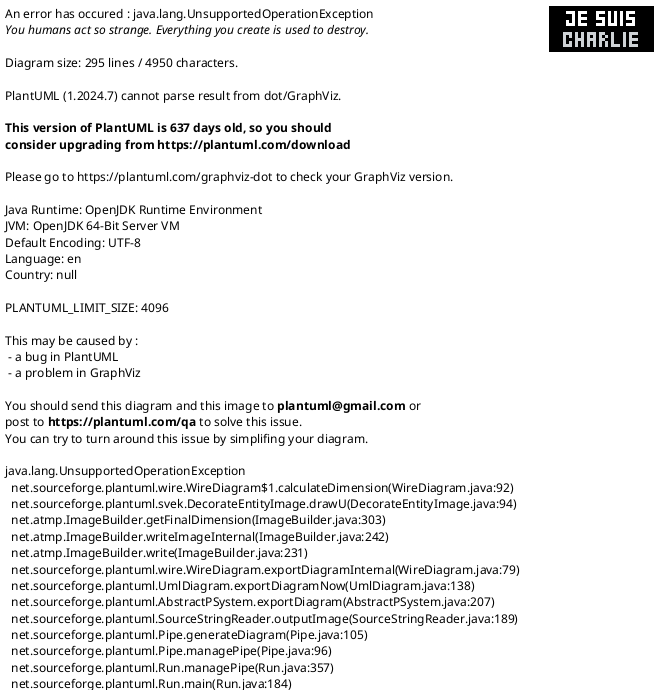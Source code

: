 ' Do not edit
' Theme Gallery
' autogenerated by script
'
@startwire
!theme reddress-darkgreen
title reddress-darkgreen theme

* BOX_1 [100x200]
--
move(100,0)
* BOX_2 [50x175]

BOX_1 ->  BOX_2 : abcd
BOX_1 <-> BOX_2 : abcd
BOX_1 <-  BOX_2 : abcd
BOX_1 -   BOX_2 : abcd
BOX_1 =>  BOX_2 : abcd
BOX_1 <=> BOX_2 #red : abcd
BOX_1 <=  BOX_2 : abcd
BOX_1 =   BOX_2 : abcd
@endwire
